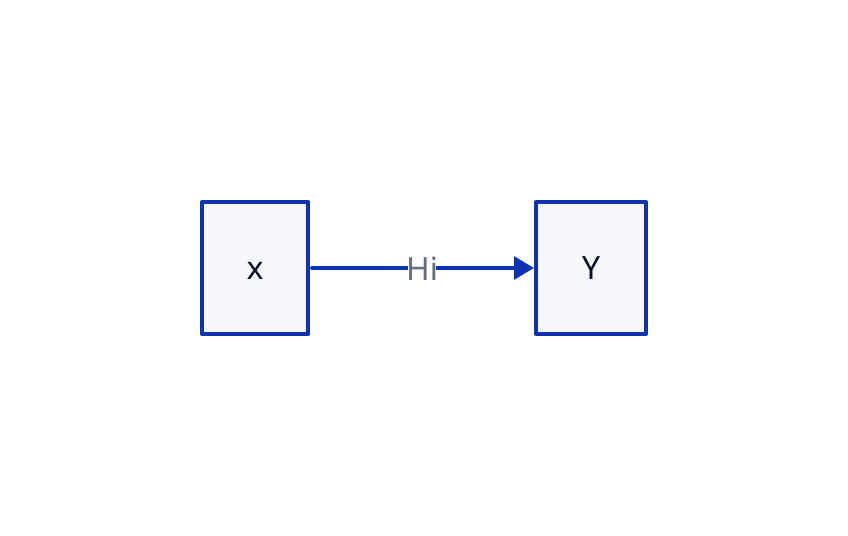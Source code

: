 direction: right
x -> y: hi {
  style: {
    text-transform: capitalize
  }
}
x.style.text-transform: lowercase
y.style.text-transform: uppercase
